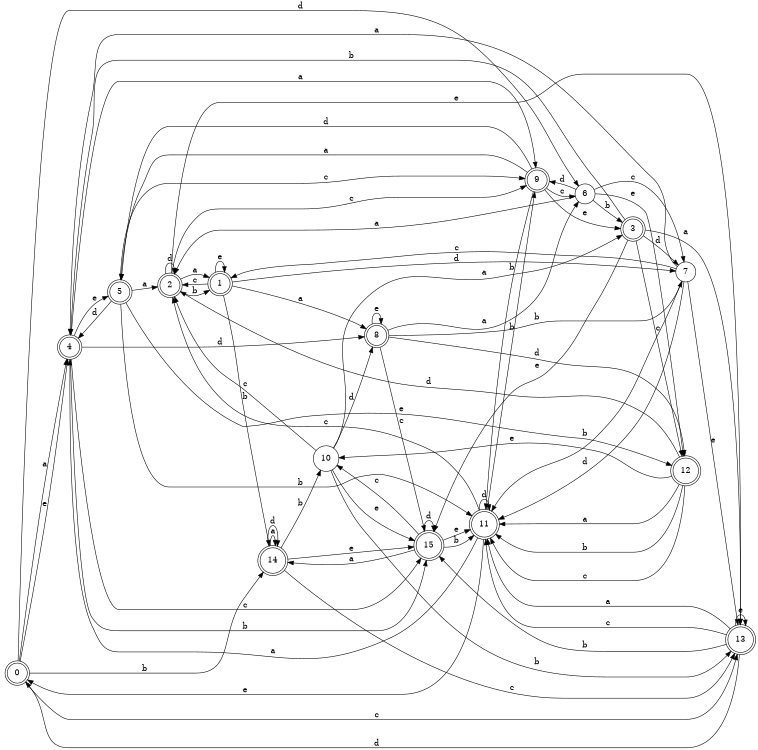 digraph n13_7 {
__start0 [label="" shape="none"];

rankdir=LR;
size="8,5";

s0 [style="rounded,filled", color="black", fillcolor="white" shape="doublecircle", label="0"];
s1 [style="rounded,filled", color="black", fillcolor="white" shape="doublecircle", label="1"];
s2 [style="rounded,filled", color="black", fillcolor="white" shape="doublecircle", label="2"];
s3 [style="rounded,filled", color="black", fillcolor="white" shape="doublecircle", label="3"];
s4 [style="rounded,filled", color="black", fillcolor="white" shape="doublecircle", label="4"];
s5 [style="rounded,filled", color="black", fillcolor="white" shape="doublecircle", label="5"];
s6 [style="filled", color="black", fillcolor="white" shape="circle", label="6"];
s7 [style="filled", color="black", fillcolor="white" shape="circle", label="7"];
s8 [style="rounded,filled", color="black", fillcolor="white" shape="doublecircle", label="8"];
s9 [style="rounded,filled", color="black", fillcolor="white" shape="doublecircle", label="9"];
s10 [style="filled", color="black", fillcolor="white" shape="circle", label="10"];
s11 [style="rounded,filled", color="black", fillcolor="white" shape="doublecircle", label="11"];
s12 [style="rounded,filled", color="black", fillcolor="white" shape="doublecircle", label="12"];
s13 [style="rounded,filled", color="black", fillcolor="white" shape="doublecircle", label="13"];
s14 [style="rounded,filled", color="black", fillcolor="white" shape="doublecircle", label="14"];
s15 [style="rounded,filled", color="black", fillcolor="white" shape="doublecircle", label="15"];
s0 -> s4 [label="a"];
s0 -> s14 [label="b"];
s0 -> s13 [label="c"];
s0 -> s6 [label="d"];
s0 -> s4 [label="e"];
s1 -> s8 [label="a"];
s1 -> s14 [label="b"];
s1 -> s2 [label="c"];
s1 -> s7 [label="d"];
s1 -> s1 [label="e"];
s2 -> s1 [label="a"];
s2 -> s1 [label="b"];
s2 -> s9 [label="c"];
s2 -> s2 [label="d"];
s2 -> s13 [label="e"];
s3 -> s13 [label="a"];
s3 -> s4 [label="b"];
s3 -> s12 [label="c"];
s3 -> s7 [label="d"];
s3 -> s15 [label="e"];
s4 -> s9 [label="a"];
s4 -> s15 [label="b"];
s4 -> s15 [label="c"];
s4 -> s8 [label="d"];
s4 -> s5 [label="e"];
s5 -> s2 [label="a"];
s5 -> s11 [label="b"];
s5 -> s9 [label="c"];
s5 -> s4 [label="d"];
s5 -> s12 [label="e"];
s6 -> s2 [label="a"];
s6 -> s3 [label="b"];
s6 -> s7 [label="c"];
s6 -> s9 [label="d"];
s6 -> s12 [label="e"];
s7 -> s4 [label="a"];
s7 -> s11 [label="b"];
s7 -> s1 [label="c"];
s7 -> s11 [label="d"];
s7 -> s13 [label="e"];
s8 -> s6 [label="a"];
s8 -> s7 [label="b"];
s8 -> s15 [label="c"];
s8 -> s12 [label="d"];
s8 -> s8 [label="e"];
s9 -> s5 [label="a"];
s9 -> s11 [label="b"];
s9 -> s6 [label="c"];
s9 -> s5 [label="d"];
s9 -> s3 [label="e"];
s10 -> s3 [label="a"];
s10 -> s13 [label="b"];
s10 -> s2 [label="c"];
s10 -> s8 [label="d"];
s10 -> s15 [label="e"];
s11 -> s4 [label="a"];
s11 -> s9 [label="b"];
s11 -> s2 [label="c"];
s11 -> s11 [label="d"];
s11 -> s0 [label="e"];
s12 -> s11 [label="a"];
s12 -> s11 [label="b"];
s12 -> s11 [label="c"];
s12 -> s2 [label="d"];
s12 -> s10 [label="e"];
s13 -> s11 [label="a"];
s13 -> s15 [label="b"];
s13 -> s11 [label="c"];
s13 -> s0 [label="d"];
s13 -> s13 [label="e"];
s14 -> s14 [label="a"];
s14 -> s10 [label="b"];
s14 -> s13 [label="c"];
s14 -> s14 [label="d"];
s14 -> s15 [label="e"];
s15 -> s14 [label="a"];
s15 -> s11 [label="b"];
s15 -> s10 [label="c"];
s15 -> s15 [label="d"];
s15 -> s11 [label="e"];

}